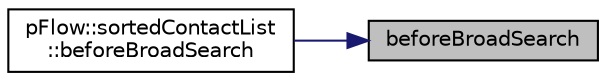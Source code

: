 digraph "beforeBroadSearch"
{
 // LATEX_PDF_SIZE
  edge [fontname="Helvetica",fontsize="10",labelfontname="Helvetica",labelfontsize="10"];
  node [fontname="Helvetica",fontsize="10",shape=record];
  rankdir="RL";
  Node1 [label="beforeBroadSearch",height=0.2,width=0.4,color="black", fillcolor="grey75", style="filled", fontcolor="black",tooltip=" "];
  Node1 -> Node2 [dir="back",color="midnightblue",fontsize="10",style="solid",fontname="Helvetica"];
  Node2 [label="pFlow::sortedContactList\l::beforeBroadSearch",height=0.2,width=0.4,color="black", fillcolor="white", style="filled",URL="$classpFlow_1_1sortedContactList.html#a32ff8c51a3aa19a92929906c6d81d00b",tooltip=" "];
}
